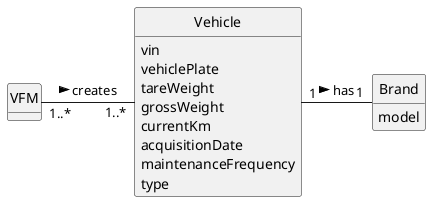 @startuml
skinparam monochrome true
skinparam packageStyle rectangle
skinparam shadowing false

'left to right direction

skinparam classAttributeIconSize 0

hide circle
hide methods

class VFM {
}

class Vehicle {
vin
vehiclePlate
tareWeight
grossWeight
currentKm
acquisitionDate
maintenanceFrequency
type
}

class Brand {
model
}

VFM "1..*" - "1..*" Vehicle : creates  >
Vehicle "1" - "1" Brand : has >
@enduml